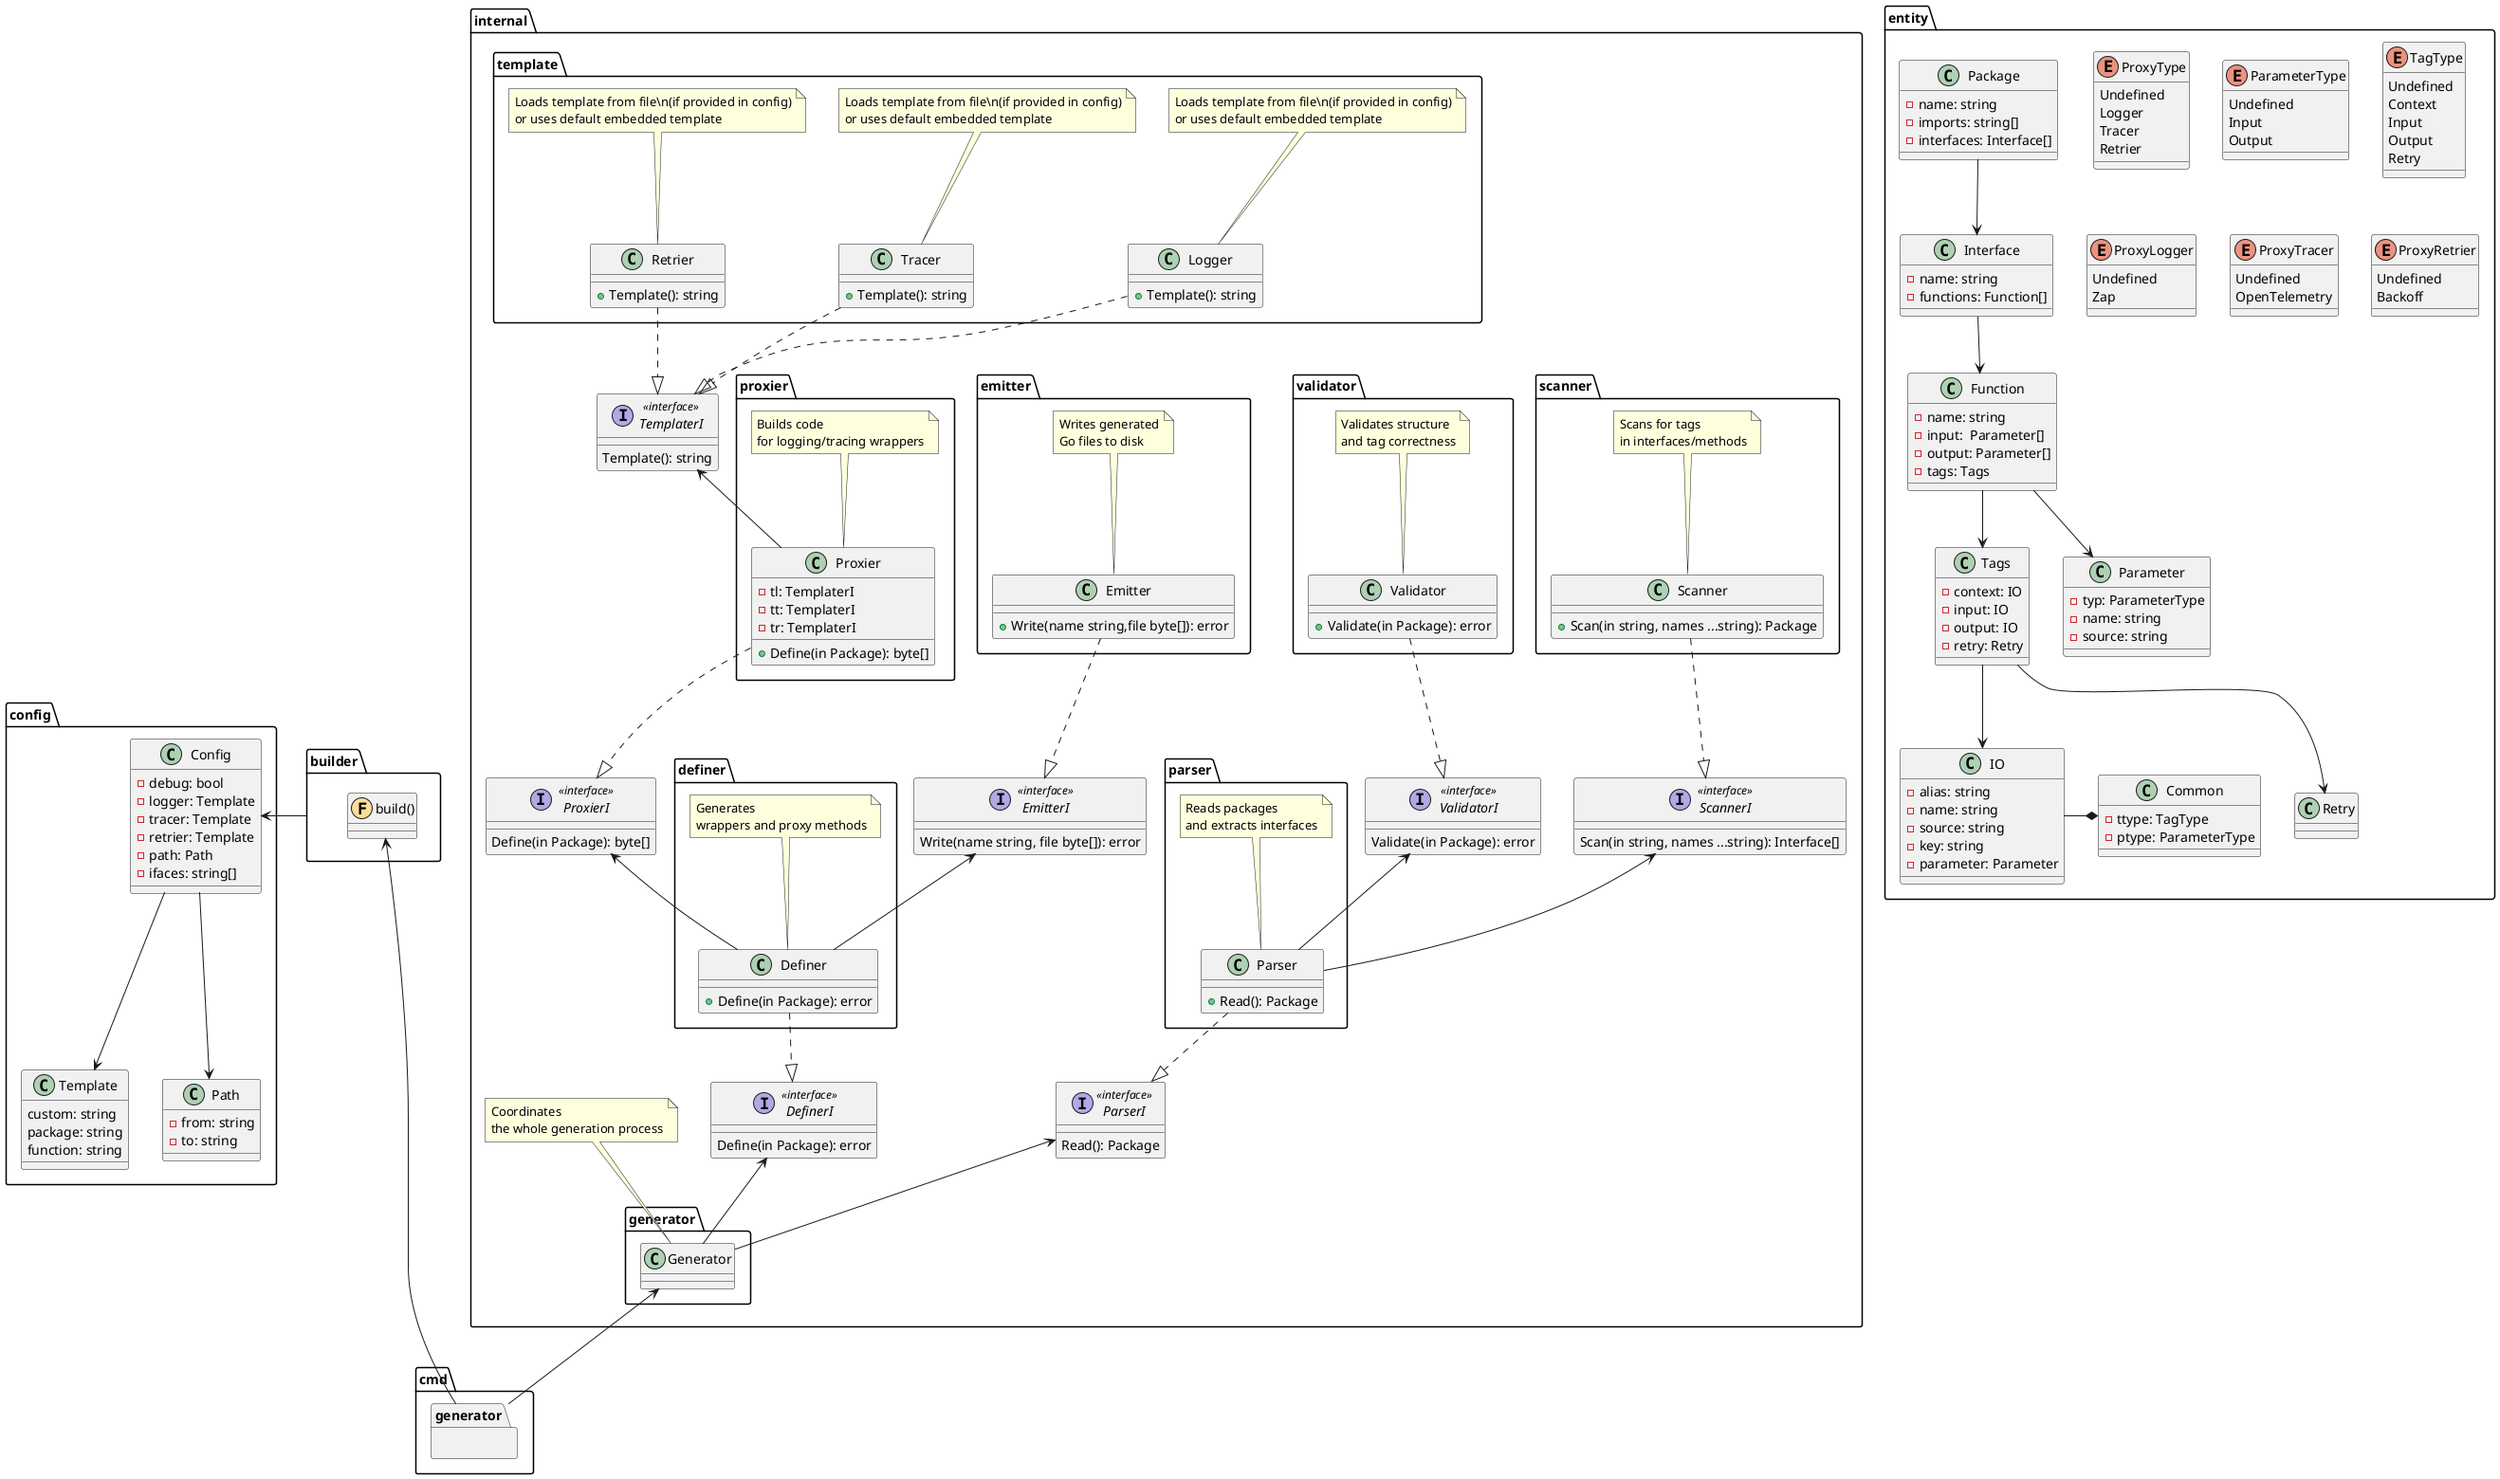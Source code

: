 @startuml

package config {
    class Config {
        - debug: bool
        - logger: Template
        - tracer: Template
        - retrier: Template
        - path: Path
        - ifaces: string[]
    }

    class Template {
        custom: string
        package: string
        function: string
    }

    class Path {
        - from: string
        - to: string
    }

    Config -down--> Path
    Config -down--> Template
}

package builder {
    class "build()" as buildFn << (F, #FFDD99) >>
}

builder -up> config.Config

package internal {

    interface ParserI <<interface>> {
        Read(): Package
    }

    interface DefinerI <<interface>> {
        Define(in Package): error
    }

    interface ScannerI <<interface>> {
        Scan(in string, names ...string): Interface[]
    }

    interface ValidatorI <<interface>> {
        Validate(in Package): error
    }

    interface ProxierI <<interface>> {
        Define(in Package): byte[]
    }

    interface EmitterI <<interface>> {
        Write(name string, file byte[]): error
    }

    interface TemplaterI <<interface>> {
        Template(): string
    }

    package scanner {
        class Scanner {
            + Scan(in string, names ...string): Package
        }
        note top of Scanner: Scans for tags\nin interfaces/methods

        Scanner .down.|> ScannerI
    }

    package validator {
        class Validator {
            + Validate(in Package): error
        }
        note top of Validator: Validates structure\nand tag correctness

        Validator .down.|> ValidatorI
    }

    package parser {
        class Parser {
            + Read(): Package
        }
        note top of Parser: Reads packages\nand extracts interfaces

        Parser .down.|> ParserI
        Parser -up-> ScannerI
        Parser -up-> ValidatorI
    }

    package emitter {
        class Emitter {
            + Write(name string,file byte[]): error
        }
        note top of Emitter: Writes generated\nGo files to disk

        Emitter .down.|> EmitterI
    }

    package proxier {
        class Proxier {
            - tl: TemplaterI
            - tt: TemplaterI
            - tr: TemplaterI
            + Define(in Package): byte[]
        }
        note top of Proxier: Builds code\nfor logging/tracing wrappers

        Proxier .down.|> ProxierI
        Proxier -up-> TemplaterI
    }

    package definer {
        class Definer {
            + Define(in Package): error
        }
        note top of Definer: Generates\nwrappers and proxy methods

        Definer .down.|> DefinerI
        Definer -up-> ProxierI
        Definer -up-> EmitterI
    }

    package generator {
        class Generator
    }

    note top of Generator: Coordinates\nthe whole generation process

    Generator -up-> ParserI
    Generator -up-> DefinerI

    package template {
        class Logger {
            + Template(): string
        }

        class Tracer {
            + Template(): string
        }

        class Retrier {
            + Template(): string
        }

        note top of Logger
            Loads template from file\n(if provided in config)
            or uses default embedded template
        end note

        note top of Tracer
            Loads template from file\n(if provided in config)
            or uses default embedded template
        end note

        note top of Retrier
            Loads template from file\n(if provided in config)
            or uses default embedded template
        end note

        Logger ..|> internal.TemplaterI
        Tracer ..|> internal.TemplaterI
        Retrier ..|> internal.TemplaterI
    }
}

package entity {
    enum ProxyType {
        Undefined
        Logger
        Tracer
        Retrier
    }

    enum ParameterType {
        Undefined
        Input
        Output
    }

    enum TagType {
        Undefined
        Context
        Input
        Output
        Retry
    }

    enum ProxyLogger {
        Undefined
        Zap
    }

    enum ProxyTracer {
        Undefined
        OpenTelemetry
    }

    enum ProxyRetrier {
        Undefined
        Backoff
    }

    class Package {
        - name: string
        - imports: string[]
        - interfaces: Interface[]
    }

    class Interface {
        - name: string
        - functions: Function[]
    }

    class Function {
        - name: string
        - input:  Parameter[]
        - output: Parameter[]
        - tags: Tags
    }

    class Tags {
        - context: IO
        - input: IO
        - output: IO
        - retry: Retry
    }

    class Parameter {
        - typ: ParameterType
        - name: string
        - source: string
    }

    class Common {
        - ttype: TagType
        - ptype: ParameterType
    }

    class IO {
        - alias: string
        - name: string
        - source: string
        - key: string
        - parameter: Parameter
    }

    class Retry {}

    Package -down->Interface
    Interface -down-> Function
    Function -down-> Tags
    Function -down-> Parameter
    Tags -down-> IO
    Tags -down-> Retry

    Common *-left- IO
}

package cmd {
    package generator {
    }
}

cmd.generator -up--> internal.generator.Generator
cmd.generator --up----> builder.buildFn

@enduml
